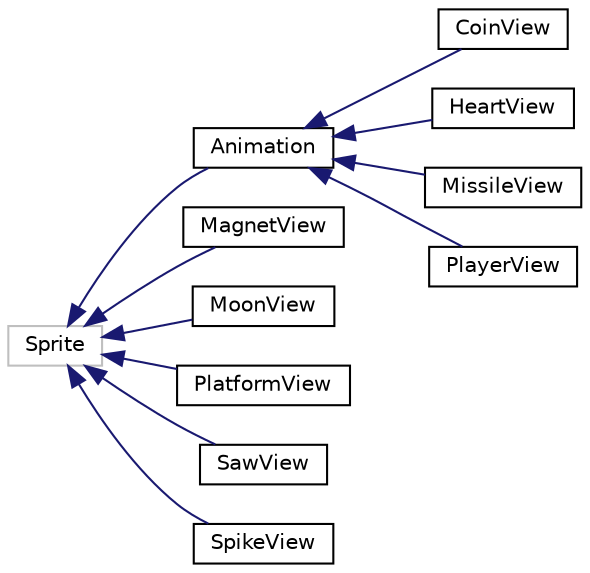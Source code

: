 digraph "Graphe hiérarchique des classes"
{
  edge [fontname="Helvetica",fontsize="10",labelfontname="Helvetica",labelfontsize="10"];
  node [fontname="Helvetica",fontsize="10",shape=record];
  rankdir="LR";
  Node1 [label="Sprite",height=0.2,width=0.4,color="grey75", fillcolor="white", style="filled"];
  Node1 -> Node2 [dir="back",color="midnightblue",fontsize="10",style="solid",fontname="Helvetica"];
  Node2 [label="Animation",height=0.2,width=0.4,color="black", fillcolor="white", style="filled",URL="$class_animation.html",tooltip="Classe permettant de faire un sprite animé de plusieurs séquences. "];
  Node2 -> Node3 [dir="back",color="midnightblue",fontsize="10",style="solid",fontname="Helvetica"];
  Node3 [label="CoinView",height=0.2,width=0.4,color="black", fillcolor="white", style="filled",URL="$class_coin_view.html",tooltip="Partie vue de Coin. "];
  Node2 -> Node4 [dir="back",color="midnightblue",fontsize="10",style="solid",fontname="Helvetica"];
  Node4 [label="HeartView",height=0.2,width=0.4,color="black", fillcolor="white", style="filled",URL="$class_heart_view.html",tooltip="Partie vue du bonus Heart. "];
  Node2 -> Node5 [dir="back",color="midnightblue",fontsize="10",style="solid",fontname="Helvetica"];
  Node5 [label="MissileView",height=0.2,width=0.4,color="black", fillcolor="white", style="filled",URL="$class_missile_view.html",tooltip="Vue du missile suiveur. "];
  Node2 -> Node6 [dir="back",color="midnightblue",fontsize="10",style="solid",fontname="Helvetica"];
  Node6 [label="PlayerView",height=0.2,width=0.4,color="black", fillcolor="white", style="filled",URL="$class_player_view.html",tooltip="Partie vue du player. "];
  Node1 -> Node7 [dir="back",color="midnightblue",fontsize="10",style="solid",fontname="Helvetica"];
  Node7 [label="MagnetView",height=0.2,width=0.4,color="black", fillcolor="white", style="filled",URL="$class_magnet_view.html",tooltip="Partie vue du bonus Magnet. "];
  Node1 -> Node8 [dir="back",color="midnightblue",fontsize="10",style="solid",fontname="Helvetica"];
  Node8 [label="MoonView",height=0.2,width=0.4,color="black", fillcolor="white", style="filled",URL="$class_moon_view.html",tooltip="Partie vue du bonus Moon. "];
  Node1 -> Node9 [dir="back",color="midnightblue",fontsize="10",style="solid",fontname="Helvetica"];
  Node9 [label="PlatformView",height=0.2,width=0.4,color="black", fillcolor="white", style="filled",URL="$class_platform_view.html",tooltip="Partie vue de l&#39;obstacle. "];
  Node1 -> Node10 [dir="back",color="midnightblue",fontsize="10",style="solid",fontname="Helvetica"];
  Node10 [label="SawView",height=0.2,width=0.4,color="black", fillcolor="white", style="filled",URL="$class_saw_view.html"];
  Node1 -> Node11 [dir="back",color="midnightblue",fontsize="10",style="solid",fontname="Helvetica"];
  Node11 [label="SpikeView",height=0.2,width=0.4,color="black", fillcolor="white", style="filled",URL="$class_spike_view.html",tooltip="Vue des pics. "];
}
